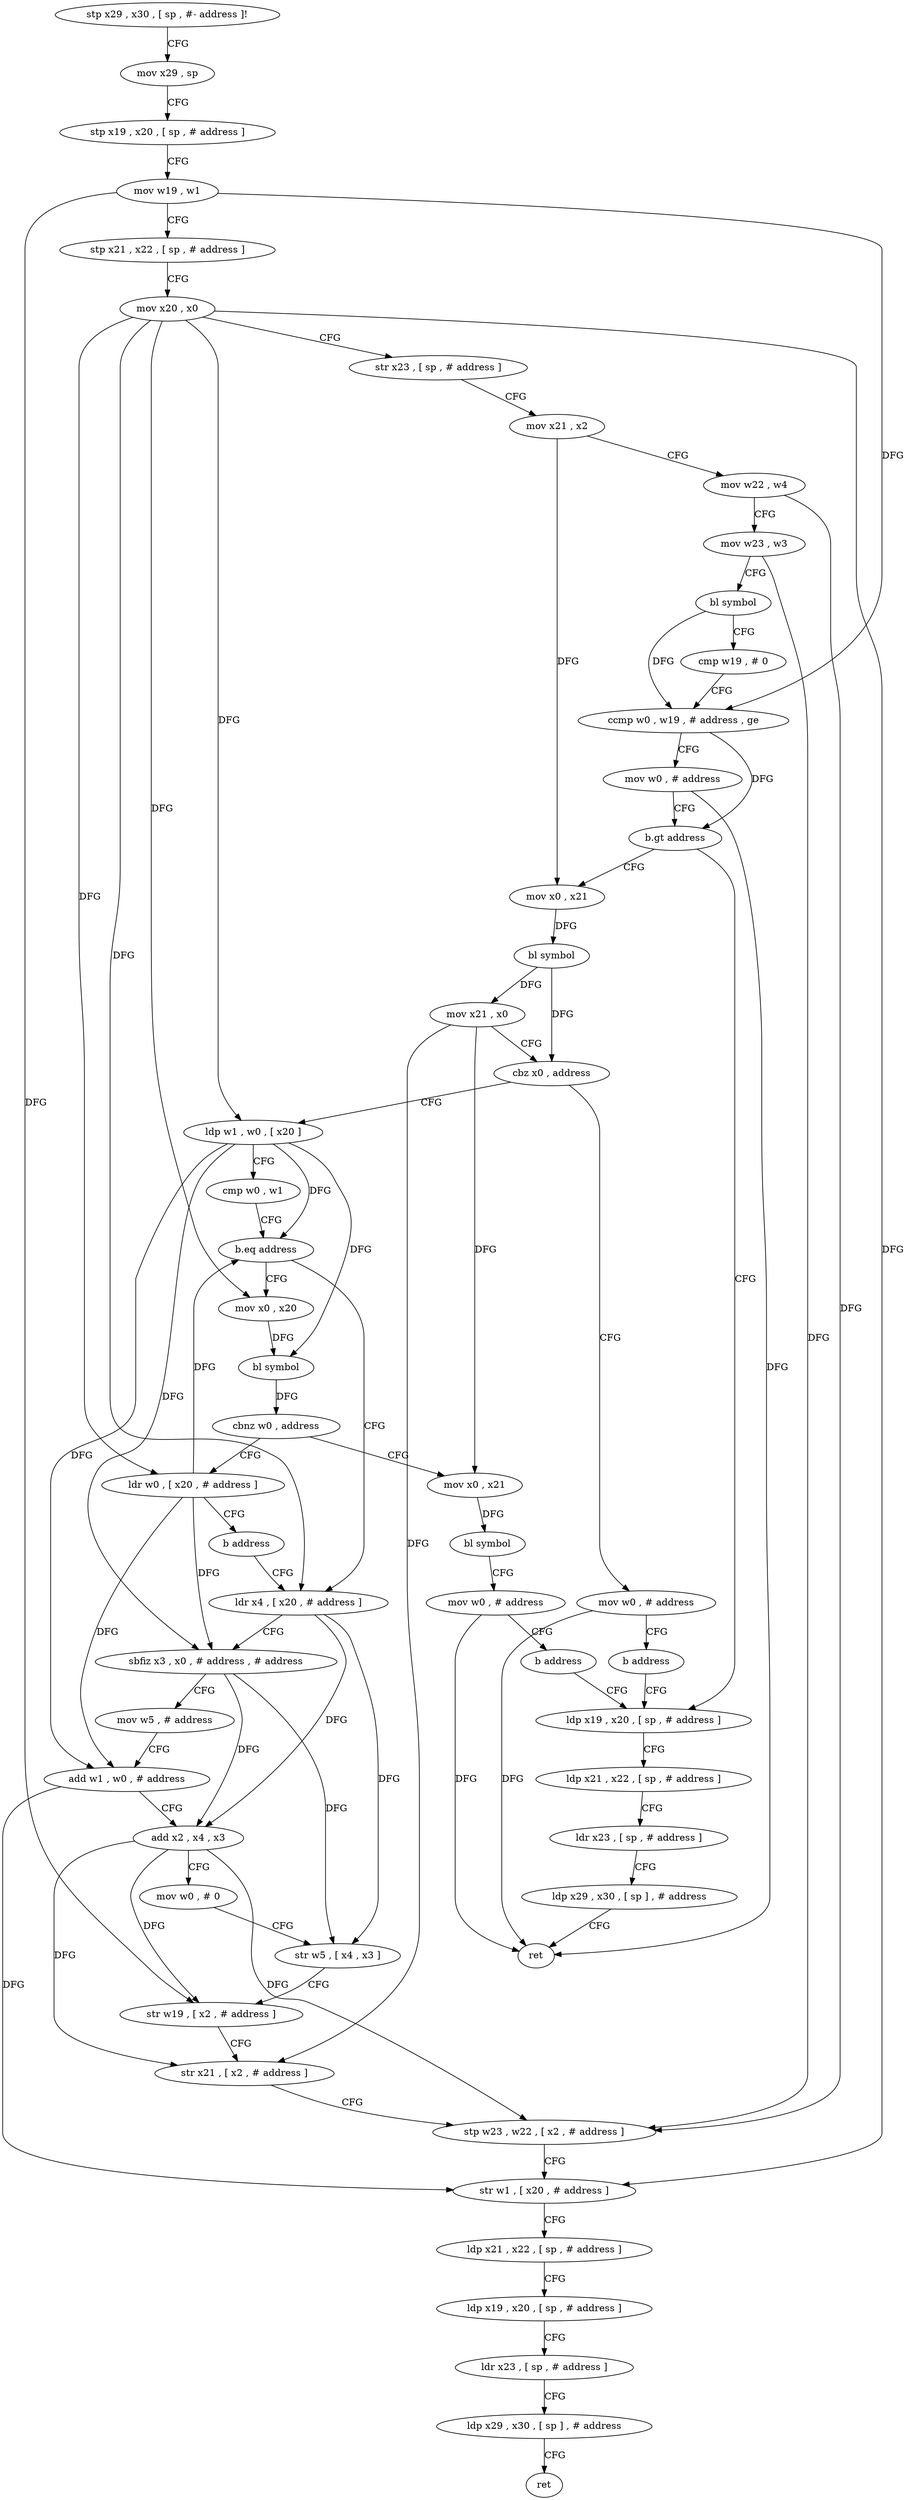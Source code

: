 digraph "func" {
"197800" [label = "stp x29 , x30 , [ sp , #- address ]!" ]
"197804" [label = "mov x29 , sp" ]
"197808" [label = "stp x19 , x20 , [ sp , # address ]" ]
"197812" [label = "mov w19 , w1" ]
"197816" [label = "stp x21 , x22 , [ sp , # address ]" ]
"197820" [label = "mov x20 , x0" ]
"197824" [label = "str x23 , [ sp , # address ]" ]
"197828" [label = "mov x21 , x2" ]
"197832" [label = "mov w22 , w4" ]
"197836" [label = "mov w23 , w3" ]
"197840" [label = "bl symbol" ]
"197844" [label = "cmp w19 , # 0" ]
"197848" [label = "ccmp w0 , w19 , # address , ge" ]
"197852" [label = "mov w0 , # address" ]
"197856" [label = "b.gt address" ]
"197880" [label = "mov x0 , x21" ]
"197860" [label = "ldp x19 , x20 , [ sp , # address ]" ]
"197884" [label = "bl symbol" ]
"197888" [label = "mov x21 , x0" ]
"197892" [label = "cbz x0 , address" ]
"197976" [label = "mov w0 , # address" ]
"197896" [label = "ldp w1 , w0 , [ x20 ]" ]
"197864" [label = "ldp x21 , x22 , [ sp , # address ]" ]
"197868" [label = "ldr x23 , [ sp , # address ]" ]
"197872" [label = "ldp x29 , x30 , [ sp ] , # address" ]
"197876" [label = "ret" ]
"197980" [label = "b address" ]
"197900" [label = "cmp w0 , w1" ]
"197904" [label = "b.eq address" ]
"197984" [label = "mov x0 , x20" ]
"197908" [label = "ldr x4 , [ x20 , # address ]" ]
"197988" [label = "bl symbol" ]
"197992" [label = "cbnz w0 , address" ]
"198004" [label = "mov x0 , x21" ]
"197996" [label = "ldr w0 , [ x20 , # address ]" ]
"197912" [label = "sbfiz x3 , x0 , # address , # address" ]
"197916" [label = "mov w5 , # address" ]
"197920" [label = "add w1 , w0 , # address" ]
"197924" [label = "add x2 , x4 , x3" ]
"197928" [label = "mov w0 , # 0" ]
"197932" [label = "str w5 , [ x4 , x3 ]" ]
"197936" [label = "str w19 , [ x2 , # address ]" ]
"197940" [label = "str x21 , [ x2 , # address ]" ]
"197944" [label = "stp w23 , w22 , [ x2 , # address ]" ]
"197948" [label = "str w1 , [ x20 , # address ]" ]
"197952" [label = "ldp x21 , x22 , [ sp , # address ]" ]
"197956" [label = "ldp x19 , x20 , [ sp , # address ]" ]
"197960" [label = "ldr x23 , [ sp , # address ]" ]
"197964" [label = "ldp x29 , x30 , [ sp ] , # address" ]
"197968" [label = "ret" ]
"198008" [label = "bl symbol" ]
"198012" [label = "mov w0 , # address" ]
"198016" [label = "b address" ]
"198000" [label = "b address" ]
"197800" -> "197804" [ label = "CFG" ]
"197804" -> "197808" [ label = "CFG" ]
"197808" -> "197812" [ label = "CFG" ]
"197812" -> "197816" [ label = "CFG" ]
"197812" -> "197848" [ label = "DFG" ]
"197812" -> "197936" [ label = "DFG" ]
"197816" -> "197820" [ label = "CFG" ]
"197820" -> "197824" [ label = "CFG" ]
"197820" -> "197896" [ label = "DFG" ]
"197820" -> "197984" [ label = "DFG" ]
"197820" -> "197908" [ label = "DFG" ]
"197820" -> "197948" [ label = "DFG" ]
"197820" -> "197996" [ label = "DFG" ]
"197824" -> "197828" [ label = "CFG" ]
"197828" -> "197832" [ label = "CFG" ]
"197828" -> "197880" [ label = "DFG" ]
"197832" -> "197836" [ label = "CFG" ]
"197832" -> "197944" [ label = "DFG" ]
"197836" -> "197840" [ label = "CFG" ]
"197836" -> "197944" [ label = "DFG" ]
"197840" -> "197844" [ label = "CFG" ]
"197840" -> "197848" [ label = "DFG" ]
"197844" -> "197848" [ label = "CFG" ]
"197848" -> "197852" [ label = "CFG" ]
"197848" -> "197856" [ label = "DFG" ]
"197852" -> "197856" [ label = "CFG" ]
"197852" -> "197876" [ label = "DFG" ]
"197856" -> "197880" [ label = "CFG" ]
"197856" -> "197860" [ label = "CFG" ]
"197880" -> "197884" [ label = "DFG" ]
"197860" -> "197864" [ label = "CFG" ]
"197884" -> "197888" [ label = "DFG" ]
"197884" -> "197892" [ label = "DFG" ]
"197888" -> "197892" [ label = "CFG" ]
"197888" -> "197940" [ label = "DFG" ]
"197888" -> "198004" [ label = "DFG" ]
"197892" -> "197976" [ label = "CFG" ]
"197892" -> "197896" [ label = "CFG" ]
"197976" -> "197980" [ label = "CFG" ]
"197976" -> "197876" [ label = "DFG" ]
"197896" -> "197900" [ label = "CFG" ]
"197896" -> "197904" [ label = "DFG" ]
"197896" -> "197988" [ label = "DFG" ]
"197896" -> "197912" [ label = "DFG" ]
"197896" -> "197920" [ label = "DFG" ]
"197864" -> "197868" [ label = "CFG" ]
"197868" -> "197872" [ label = "CFG" ]
"197872" -> "197876" [ label = "CFG" ]
"197980" -> "197860" [ label = "CFG" ]
"197900" -> "197904" [ label = "CFG" ]
"197904" -> "197984" [ label = "CFG" ]
"197904" -> "197908" [ label = "CFG" ]
"197984" -> "197988" [ label = "DFG" ]
"197908" -> "197912" [ label = "CFG" ]
"197908" -> "197924" [ label = "DFG" ]
"197908" -> "197932" [ label = "DFG" ]
"197988" -> "197992" [ label = "DFG" ]
"197992" -> "198004" [ label = "CFG" ]
"197992" -> "197996" [ label = "CFG" ]
"198004" -> "198008" [ label = "DFG" ]
"197996" -> "198000" [ label = "CFG" ]
"197996" -> "197912" [ label = "DFG" ]
"197996" -> "197920" [ label = "DFG" ]
"197996" -> "197904" [ label = "DFG" ]
"197912" -> "197916" [ label = "CFG" ]
"197912" -> "197924" [ label = "DFG" ]
"197912" -> "197932" [ label = "DFG" ]
"197916" -> "197920" [ label = "CFG" ]
"197920" -> "197924" [ label = "CFG" ]
"197920" -> "197948" [ label = "DFG" ]
"197924" -> "197928" [ label = "CFG" ]
"197924" -> "197936" [ label = "DFG" ]
"197924" -> "197940" [ label = "DFG" ]
"197924" -> "197944" [ label = "DFG" ]
"197928" -> "197932" [ label = "CFG" ]
"197932" -> "197936" [ label = "CFG" ]
"197936" -> "197940" [ label = "CFG" ]
"197940" -> "197944" [ label = "CFG" ]
"197944" -> "197948" [ label = "CFG" ]
"197948" -> "197952" [ label = "CFG" ]
"197952" -> "197956" [ label = "CFG" ]
"197956" -> "197960" [ label = "CFG" ]
"197960" -> "197964" [ label = "CFG" ]
"197964" -> "197968" [ label = "CFG" ]
"198008" -> "198012" [ label = "CFG" ]
"198012" -> "198016" [ label = "CFG" ]
"198012" -> "197876" [ label = "DFG" ]
"198016" -> "197860" [ label = "CFG" ]
"198000" -> "197908" [ label = "CFG" ]
}
